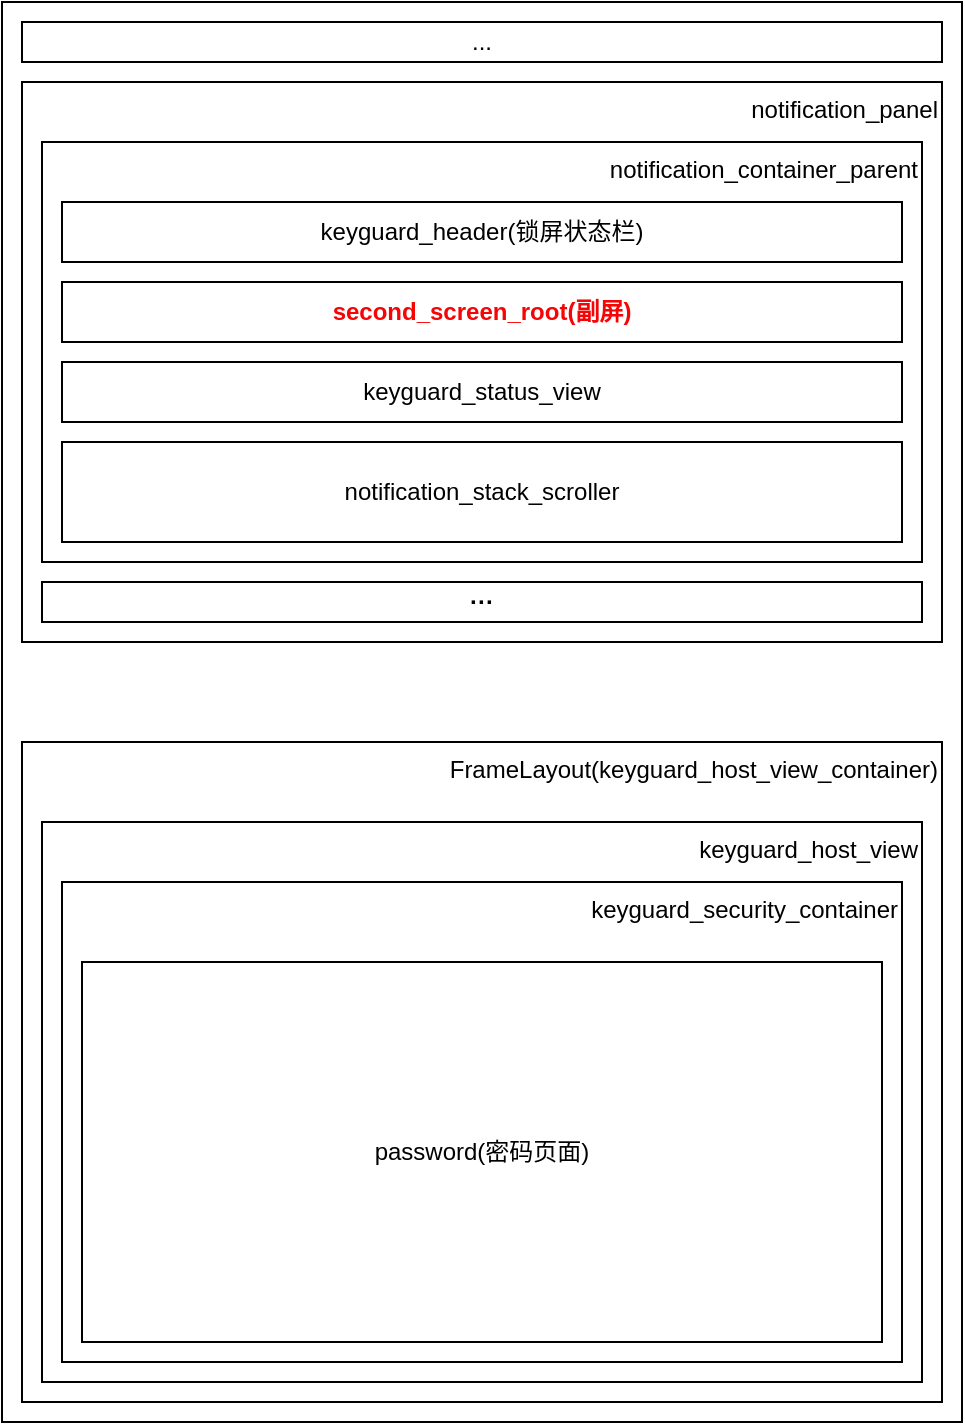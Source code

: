 <mxfile version="21.7.2" type="github">
  <diagram name="第 1 页" id="aXJIbHj-h9clv2qv0Cih">
    <mxGraphModel dx="1434" dy="792" grid="1" gridSize="10" guides="1" tooltips="1" connect="1" arrows="1" fold="1" page="1" pageScale="1" pageWidth="827" pageHeight="1169" math="0" shadow="0">
      <root>
        <mxCell id="0" />
        <mxCell id="1" parent="0" />
        <mxCell id="cRrYS9daiaxYkrsNHYCJ-1" value="" style="rounded=0;whiteSpace=wrap;html=1;" vertex="1" parent="1">
          <mxGeometry x="160" y="80" width="480" height="710" as="geometry" />
        </mxCell>
        <mxCell id="cRrYS9daiaxYkrsNHYCJ-4" value="..." style="rounded=0;whiteSpace=wrap;html=1;" vertex="1" parent="1">
          <mxGeometry x="170" y="90" width="460" height="20" as="geometry" />
        </mxCell>
        <mxCell id="cRrYS9daiaxYkrsNHYCJ-7" value="FrameLayout(keyguard_host_view_container)" style="rounded=0;whiteSpace=wrap;html=1;align=right;verticalAlign=top;" vertex="1" parent="1">
          <mxGeometry x="170" y="450" width="460" height="330" as="geometry" />
        </mxCell>
        <mxCell id="cRrYS9daiaxYkrsNHYCJ-6" value="notification_panel" style="rounded=0;whiteSpace=wrap;html=1;align=right;verticalAlign=top;" vertex="1" parent="1">
          <mxGeometry x="170" y="120" width="460" height="280" as="geometry" />
        </mxCell>
        <mxCell id="cRrYS9daiaxYkrsNHYCJ-9" value="notification_container_parent" style="rounded=0;whiteSpace=wrap;html=1;align=right;verticalAlign=top;" vertex="1" parent="1">
          <mxGeometry x="180" y="150" width="440" height="210" as="geometry" />
        </mxCell>
        <mxCell id="cRrYS9daiaxYkrsNHYCJ-22" value="&lt;b&gt;···&lt;/b&gt;" style="rounded=0;whiteSpace=wrap;html=1;" vertex="1" parent="1">
          <mxGeometry x="180" y="370" width="440" height="20" as="geometry" />
        </mxCell>
        <mxCell id="cRrYS9daiaxYkrsNHYCJ-24" value="notification_stack_scroller" style="whiteSpace=wrap;html=1;verticalAlign=middle;align=center;" vertex="1" parent="1">
          <mxGeometry x="190" y="300" width="420" height="50" as="geometry" />
        </mxCell>
        <mxCell id="cRrYS9daiaxYkrsNHYCJ-25" value="keyguard_header(锁屏状态栏)" style="whiteSpace=wrap;html=1;" vertex="1" parent="1">
          <mxGeometry x="190" y="180" width="420" height="30" as="geometry" />
        </mxCell>
        <mxCell id="cRrYS9daiaxYkrsNHYCJ-26" value="keyguard_status_view" style="whiteSpace=wrap;html=1;" vertex="1" parent="1">
          <mxGeometry x="190" y="260" width="420" height="30" as="geometry" />
        </mxCell>
        <mxCell id="cRrYS9daiaxYkrsNHYCJ-27" value="&lt;b&gt;second_screen_root(副屏)&lt;/b&gt;" style="whiteSpace=wrap;html=1;fontColor=#f50505;" vertex="1" parent="1">
          <mxGeometry x="190" y="220" width="420" height="30" as="geometry" />
        </mxCell>
        <mxCell id="cRrYS9daiaxYkrsNHYCJ-28" value="keyguard_host_view" style="whiteSpace=wrap;html=1;align=right;verticalAlign=top;" vertex="1" parent="1">
          <mxGeometry x="180" y="490" width="440" height="280" as="geometry" />
        </mxCell>
        <mxCell id="cRrYS9daiaxYkrsNHYCJ-29" value="keyguard_security_container" style="whiteSpace=wrap;html=1;align=right;verticalAlign=top;" vertex="1" parent="1">
          <mxGeometry x="190" y="520" width="420" height="240" as="geometry" />
        </mxCell>
        <mxCell id="cRrYS9daiaxYkrsNHYCJ-30" value="password(密码页面)" style="whiteSpace=wrap;html=1;" vertex="1" parent="1">
          <mxGeometry x="200" y="560" width="400" height="190" as="geometry" />
        </mxCell>
      </root>
    </mxGraphModel>
  </diagram>
</mxfile>
